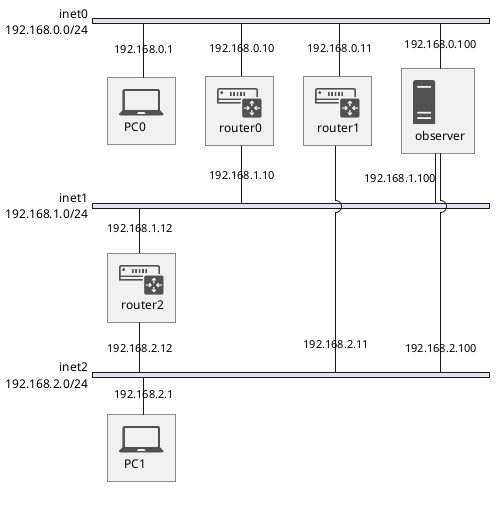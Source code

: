 @startuml nwdiag
!include <office/Devices/ip_gateway>
!include <office/Devices/device_laptop>
!include <office/Servers/server_generic>

nwdiag {
  network inet0 {
    address = "192.168.0.0/24"
    pc0 [address = "192.168.0.1"]
    router0 [address = "192.168.0.10"]
    router1 [address = "192.168.0.11"]
    observer [address = "192.168.0.100"]
  }

  network inet1 {
    address = "192.168.1.0/24"
    router0 [address = "192.168.1.10"]
    router2 [address = "192.168.1.12"]
    observer [address = "192.168.1.100"]
  }

  network inet2 {
    address = "192.168.2.0/24"
    pc1 [address = "192.168.2.1"]
    router1 [address = "192.168.2.11"]
    router2 [address = "192.168.2.12"]
    observer [address = "192.168.2.100"]
  }

  router0 [description = "<$ip_gateway>\n router0"]
  router1 [description = "<$ip_gateway>\n router1"]
  router2 [description = "<$ip_gateway>\n router2"]

  observer [description = "<$server_generic>\n observer"]

  pc0 [description = "<$device_laptop>\n  PC0"]
  pc1 [description = "<$device_laptop>\n  PC1"]
}
@enduml